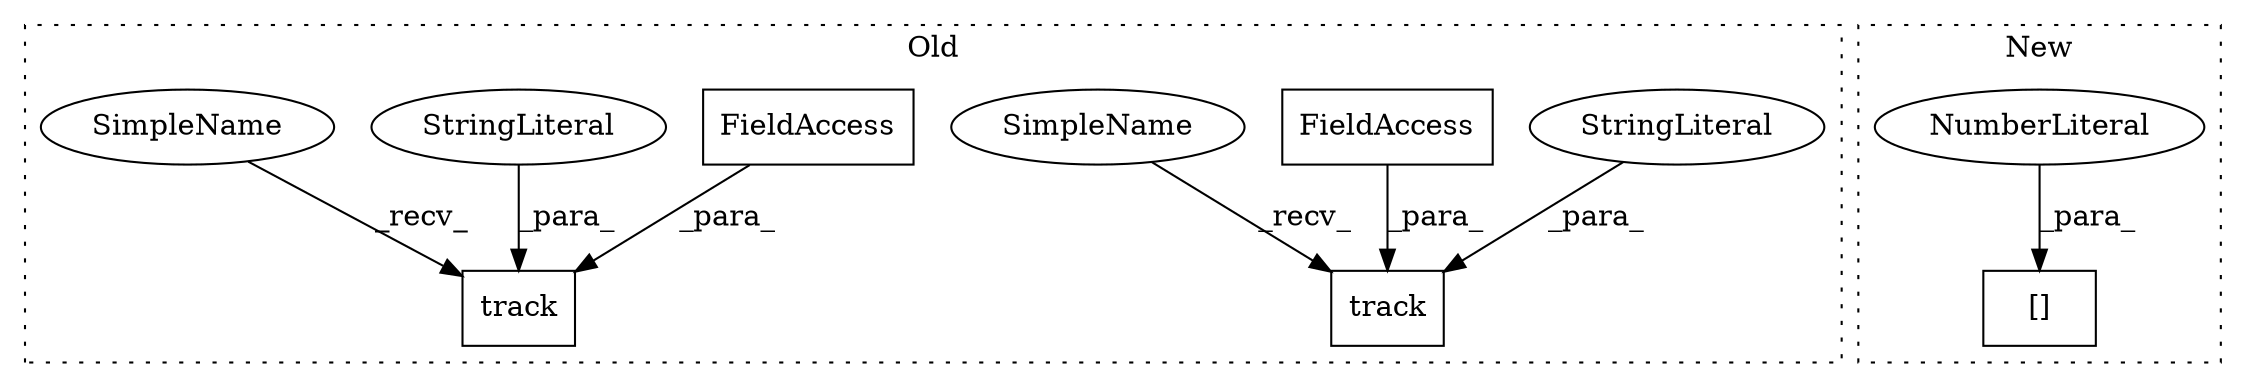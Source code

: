 digraph G {
subgraph cluster0 {
1 [label="track" a="32" s="9246,9280" l="6,1" shape="box"];
4 [label="StringLiteral" a="45" s="9252" l="8" shape="ellipse"];
5 [label="track" a="32" s="9183,9220" l="6,1" shape="box"];
6 [label="StringLiteral" a="45" s="9189" l="11" shape="ellipse"];
7 [label="FieldAccess" a="22" s="9261" l="10" shape="box"];
8 [label="FieldAccess" a="22" s="9201" l="10" shape="box"];
9 [label="SimpleName" a="42" s="9172" l="10" shape="ellipse"];
10 [label="SimpleName" a="42" s="9235" l="10" shape="ellipse"];
label = "Old";
style="dotted";
}
subgraph cluster1 {
2 [label="[]" a="2" s="9020,9058" l="37,1" shape="box"];
3 [label="NumberLiteral" a="34" s="9057" l="1" shape="ellipse"];
label = "New";
style="dotted";
}
3 -> 2 [label="_para_"];
4 -> 1 [label="_para_"];
6 -> 5 [label="_para_"];
7 -> 1 [label="_para_"];
8 -> 5 [label="_para_"];
9 -> 5 [label="_recv_"];
10 -> 1 [label="_recv_"];
}